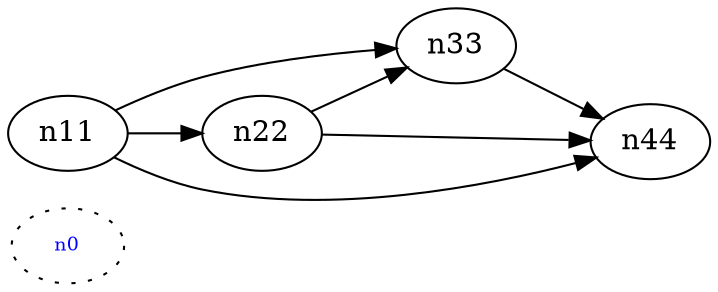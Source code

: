 digraph test5 {
	rankdir=LR;
	fontcolor=blue; /* c0; c1; c0 -- c1 */
	n0 [style=dotted, fontcolor=blue, fontsize=9];
	n11 -> n22;
	n11 -> n33;
	n11 -> n44;
	n22 -> n33;
	n22 -> n44;
	n33 -> n44;
}
